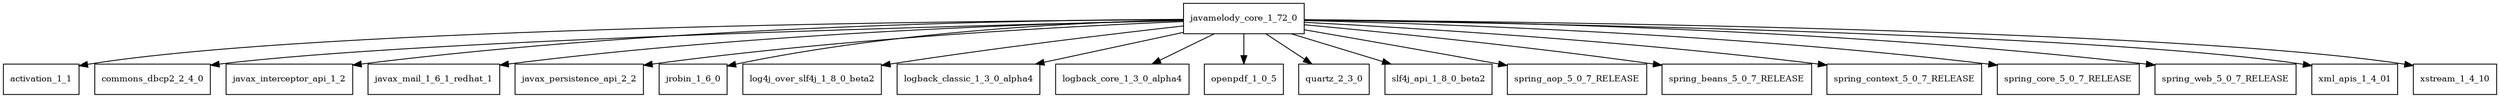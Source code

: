 digraph javamelody_core_1_72_0_dependencies {
  node [shape = box, fontsize=10.0];
  javamelody_core_1_72_0 -> activation_1_1;
  javamelody_core_1_72_0 -> commons_dbcp2_2_4_0;
  javamelody_core_1_72_0 -> javax_interceptor_api_1_2;
  javamelody_core_1_72_0 -> javax_mail_1_6_1_redhat_1;
  javamelody_core_1_72_0 -> javax_persistence_api_2_2;
  javamelody_core_1_72_0 -> jrobin_1_6_0;
  javamelody_core_1_72_0 -> log4j_over_slf4j_1_8_0_beta2;
  javamelody_core_1_72_0 -> logback_classic_1_3_0_alpha4;
  javamelody_core_1_72_0 -> logback_core_1_3_0_alpha4;
  javamelody_core_1_72_0 -> openpdf_1_0_5;
  javamelody_core_1_72_0 -> quartz_2_3_0;
  javamelody_core_1_72_0 -> slf4j_api_1_8_0_beta2;
  javamelody_core_1_72_0 -> spring_aop_5_0_7_RELEASE;
  javamelody_core_1_72_0 -> spring_beans_5_0_7_RELEASE;
  javamelody_core_1_72_0 -> spring_context_5_0_7_RELEASE;
  javamelody_core_1_72_0 -> spring_core_5_0_7_RELEASE;
  javamelody_core_1_72_0 -> spring_web_5_0_7_RELEASE;
  javamelody_core_1_72_0 -> xml_apis_1_4_01;
  javamelody_core_1_72_0 -> xstream_1_4_10;
}
